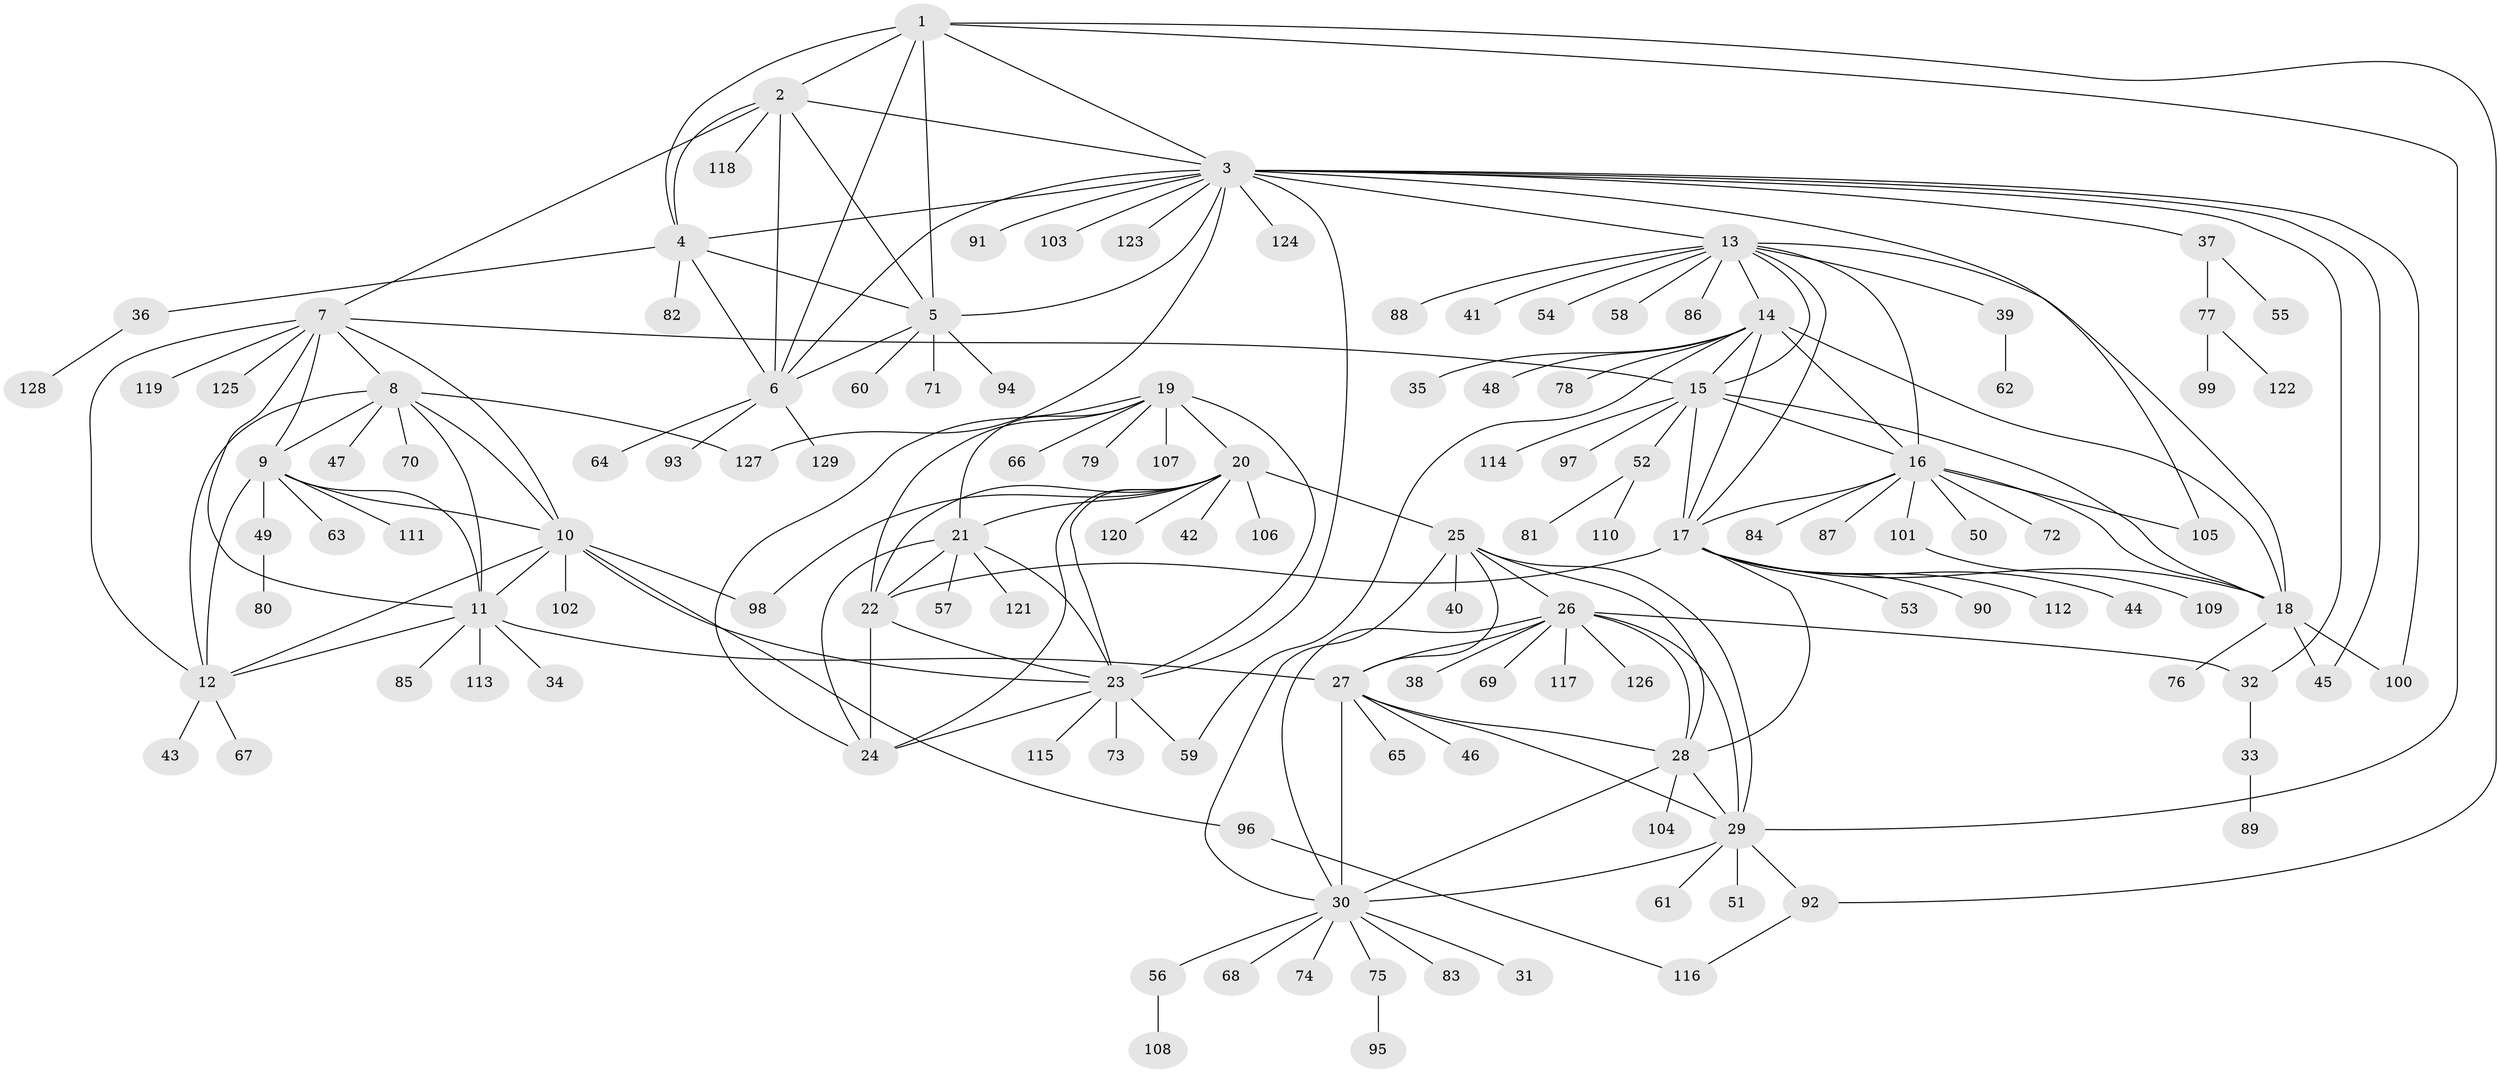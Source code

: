 // Generated by graph-tools (version 1.1) at 2025/26/03/09/25 03:26:47]
// undirected, 129 vertices, 193 edges
graph export_dot {
graph [start="1"]
  node [color=gray90,style=filled];
  1;
  2;
  3;
  4;
  5;
  6;
  7;
  8;
  9;
  10;
  11;
  12;
  13;
  14;
  15;
  16;
  17;
  18;
  19;
  20;
  21;
  22;
  23;
  24;
  25;
  26;
  27;
  28;
  29;
  30;
  31;
  32;
  33;
  34;
  35;
  36;
  37;
  38;
  39;
  40;
  41;
  42;
  43;
  44;
  45;
  46;
  47;
  48;
  49;
  50;
  51;
  52;
  53;
  54;
  55;
  56;
  57;
  58;
  59;
  60;
  61;
  62;
  63;
  64;
  65;
  66;
  67;
  68;
  69;
  70;
  71;
  72;
  73;
  74;
  75;
  76;
  77;
  78;
  79;
  80;
  81;
  82;
  83;
  84;
  85;
  86;
  87;
  88;
  89;
  90;
  91;
  92;
  93;
  94;
  95;
  96;
  97;
  98;
  99;
  100;
  101;
  102;
  103;
  104;
  105;
  106;
  107;
  108;
  109;
  110;
  111;
  112;
  113;
  114;
  115;
  116;
  117;
  118;
  119;
  120;
  121;
  122;
  123;
  124;
  125;
  126;
  127;
  128;
  129;
  1 -- 2;
  1 -- 3;
  1 -- 4;
  1 -- 5;
  1 -- 6;
  1 -- 29;
  1 -- 92;
  2 -- 3;
  2 -- 4;
  2 -- 5;
  2 -- 6;
  2 -- 7;
  2 -- 118;
  3 -- 4;
  3 -- 5;
  3 -- 6;
  3 -- 13;
  3 -- 23;
  3 -- 32;
  3 -- 37;
  3 -- 45;
  3 -- 91;
  3 -- 100;
  3 -- 103;
  3 -- 105;
  3 -- 123;
  3 -- 124;
  3 -- 127;
  4 -- 5;
  4 -- 6;
  4 -- 36;
  4 -- 82;
  5 -- 6;
  5 -- 60;
  5 -- 71;
  5 -- 94;
  6 -- 64;
  6 -- 93;
  6 -- 129;
  7 -- 8;
  7 -- 9;
  7 -- 10;
  7 -- 11;
  7 -- 12;
  7 -- 15;
  7 -- 119;
  7 -- 125;
  8 -- 9;
  8 -- 10;
  8 -- 11;
  8 -- 12;
  8 -- 47;
  8 -- 70;
  8 -- 127;
  9 -- 10;
  9 -- 11;
  9 -- 12;
  9 -- 49;
  9 -- 63;
  9 -- 111;
  10 -- 11;
  10 -- 12;
  10 -- 23;
  10 -- 96;
  10 -- 98;
  10 -- 102;
  11 -- 12;
  11 -- 27;
  11 -- 34;
  11 -- 85;
  11 -- 113;
  12 -- 43;
  12 -- 67;
  13 -- 14;
  13 -- 15;
  13 -- 16;
  13 -- 17;
  13 -- 18;
  13 -- 39;
  13 -- 41;
  13 -- 54;
  13 -- 58;
  13 -- 86;
  13 -- 88;
  14 -- 15;
  14 -- 16;
  14 -- 17;
  14 -- 18;
  14 -- 35;
  14 -- 48;
  14 -- 59;
  14 -- 78;
  15 -- 16;
  15 -- 17;
  15 -- 18;
  15 -- 52;
  15 -- 97;
  15 -- 114;
  16 -- 17;
  16 -- 18;
  16 -- 50;
  16 -- 72;
  16 -- 84;
  16 -- 87;
  16 -- 101;
  16 -- 105;
  17 -- 18;
  17 -- 22;
  17 -- 28;
  17 -- 44;
  17 -- 53;
  17 -- 90;
  17 -- 112;
  18 -- 45;
  18 -- 76;
  18 -- 100;
  19 -- 20;
  19 -- 21;
  19 -- 22;
  19 -- 23;
  19 -- 24;
  19 -- 66;
  19 -- 79;
  19 -- 107;
  20 -- 21;
  20 -- 22;
  20 -- 23;
  20 -- 24;
  20 -- 25;
  20 -- 42;
  20 -- 98;
  20 -- 106;
  20 -- 120;
  21 -- 22;
  21 -- 23;
  21 -- 24;
  21 -- 57;
  21 -- 121;
  22 -- 23;
  22 -- 24;
  23 -- 24;
  23 -- 59;
  23 -- 73;
  23 -- 115;
  25 -- 26;
  25 -- 27;
  25 -- 28;
  25 -- 29;
  25 -- 30;
  25 -- 40;
  26 -- 27;
  26 -- 28;
  26 -- 29;
  26 -- 30;
  26 -- 32;
  26 -- 38;
  26 -- 69;
  26 -- 117;
  26 -- 126;
  27 -- 28;
  27 -- 29;
  27 -- 30;
  27 -- 46;
  27 -- 65;
  28 -- 29;
  28 -- 30;
  28 -- 104;
  29 -- 30;
  29 -- 51;
  29 -- 61;
  29 -- 92;
  30 -- 31;
  30 -- 56;
  30 -- 68;
  30 -- 74;
  30 -- 75;
  30 -- 83;
  32 -- 33;
  33 -- 89;
  36 -- 128;
  37 -- 55;
  37 -- 77;
  39 -- 62;
  49 -- 80;
  52 -- 81;
  52 -- 110;
  56 -- 108;
  75 -- 95;
  77 -- 99;
  77 -- 122;
  92 -- 116;
  96 -- 116;
  101 -- 109;
}
